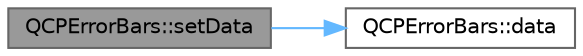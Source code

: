 digraph "QCPErrorBars::setData"
{
 // LATEX_PDF_SIZE
  bgcolor="transparent";
  edge [fontname=Helvetica,fontsize=10,labelfontname=Helvetica,labelfontsize=10];
  node [fontname=Helvetica,fontsize=10,shape=box,height=0.2,width=0.4];
  rankdir="LR";
  Node1 [label="QCPErrorBars::setData",height=0.2,width=0.4,color="gray40", fillcolor="grey60", style="filled", fontcolor="black",tooltip=" "];
  Node1 -> Node2 [color="steelblue1",style="solid"];
  Node2 [label="QCPErrorBars::data",height=0.2,width=0.4,color="grey40", fillcolor="white", style="filled",URL="$class_q_c_p_error_bars.html#aeebd1b14f4c3573565efafd514988813",tooltip=" "];
}
